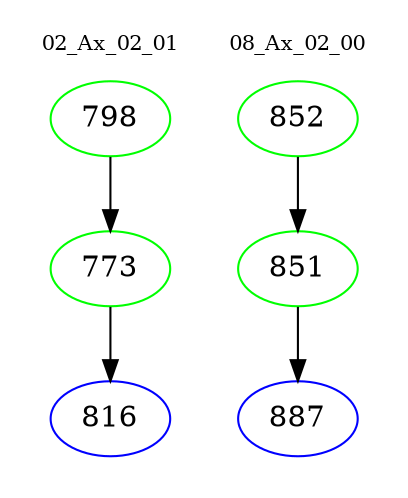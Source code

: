 digraph{
subgraph cluster_0 {
color = white
label = "02_Ax_02_01";
fontsize=10;
T0_798 [label="798", color="green"]
T0_798 -> T0_773 [color="black"]
T0_773 [label="773", color="green"]
T0_773 -> T0_816 [color="black"]
T0_816 [label="816", color="blue"]
}
subgraph cluster_1 {
color = white
label = "08_Ax_02_00";
fontsize=10;
T1_852 [label="852", color="green"]
T1_852 -> T1_851 [color="black"]
T1_851 [label="851", color="green"]
T1_851 -> T1_887 [color="black"]
T1_887 [label="887", color="blue"]
}
}
